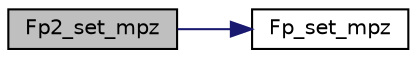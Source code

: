 digraph "Fp2_set_mpz"
{
  edge [fontname="Helvetica",fontsize="10",labelfontname="Helvetica",labelfontsize="10"];
  node [fontname="Helvetica",fontsize="10",shape=record];
  rankdir="LR";
  Node99 [label="Fp2_set_mpz",height=0.2,width=0.4,color="black", fillcolor="grey75", style="filled", fontcolor="black"];
  Node99 -> Node100 [color="midnightblue",fontsize="10",style="solid",fontname="Helvetica"];
  Node100 [label="Fp_set_mpz",height=0.2,width=0.4,color="black", fillcolor="white", style="filled",URL="$bn__fp_8h.html#a790ca8e073ff84d9d3972c2cab616fbc"];
}
